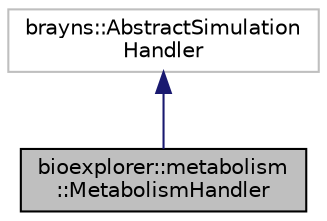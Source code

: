 digraph "bioexplorer::metabolism::MetabolismHandler"
{
 // LATEX_PDF_SIZE
  edge [fontname="Helvetica",fontsize="10",labelfontname="Helvetica",labelfontsize="10"];
  node [fontname="Helvetica",fontsize="10",shape=record];
  Node1 [label="bioexplorer::metabolism\l::MetabolismHandler",height=0.2,width=0.4,color="black", fillcolor="grey75", style="filled", fontcolor="black",tooltip="The MetabolismHandler class handles metabolite concentrations."];
  Node2 -> Node1 [dir="back",color="midnightblue",fontsize="10",style="solid",fontname="Helvetica"];
  Node2 [label="brayns::AbstractSimulation\lHandler",height=0.2,width=0.4,color="grey75", fillcolor="white", style="filled",tooltip=" "];
}
